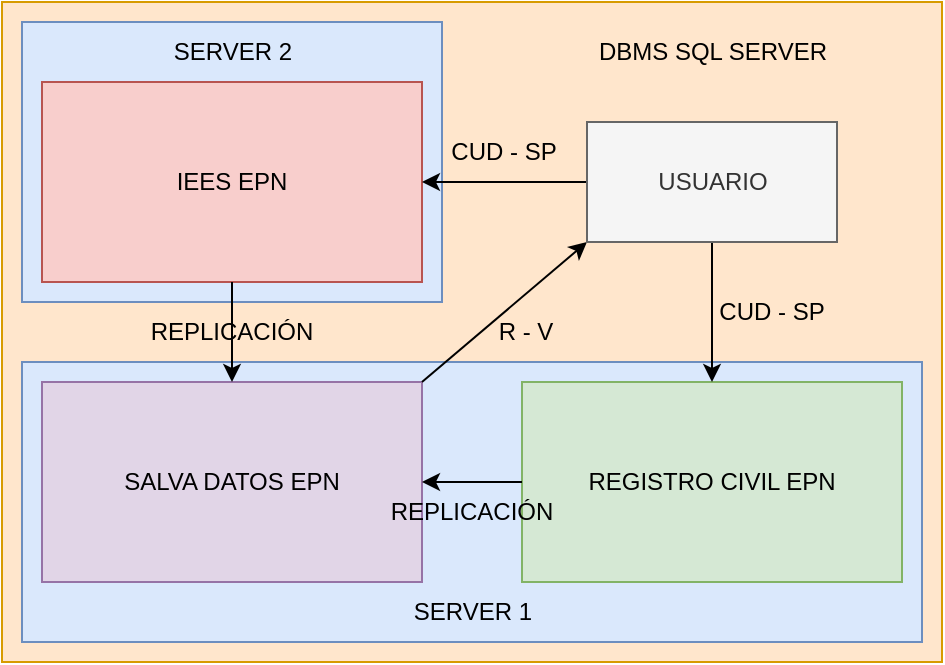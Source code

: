 <mxfile version="20.8.11" type="github">
  <diagram name="Página-1" id="j46jzVqndim7YiPv-vWQ">
    <mxGraphModel dx="1004" dy="541" grid="1" gridSize="10" guides="1" tooltips="1" connect="1" arrows="1" fold="1" page="1" pageScale="1" pageWidth="827" pageHeight="1169" math="0" shadow="0">
      <root>
        <mxCell id="0" />
        <mxCell id="1" parent="0" />
        <mxCell id="LDof8tzRTgc4GDaBqDrw-20" value="" style="rounded=0;whiteSpace=wrap;html=1;fillColor=#ffe6cc;strokeColor=#d79b00;" vertex="1" parent="1">
          <mxGeometry x="180" y="100" width="470" height="330" as="geometry" />
        </mxCell>
        <mxCell id="LDof8tzRTgc4GDaBqDrw-16" value="" style="rounded=0;whiteSpace=wrap;html=1;fillColor=#dae8fc;strokeColor=#6c8ebf;" vertex="1" parent="1">
          <mxGeometry x="190" y="110" width="210" height="140" as="geometry" />
        </mxCell>
        <mxCell id="LDof8tzRTgc4GDaBqDrw-14" value="" style="rounded=0;whiteSpace=wrap;html=1;fillColor=#dae8fc;strokeColor=#6c8ebf;" vertex="1" parent="1">
          <mxGeometry x="190" y="280" width="450" height="140" as="geometry" />
        </mxCell>
        <mxCell id="LDof8tzRTgc4GDaBqDrw-5" value="IEES EPN" style="rounded=0;whiteSpace=wrap;html=1;fillColor=#f8cecc;strokeColor=#b85450;" vertex="1" parent="1">
          <mxGeometry x="200" y="140" width="190" height="100" as="geometry" />
        </mxCell>
        <mxCell id="LDof8tzRTgc4GDaBqDrw-7" value="SALVA DATOS EPN" style="rounded=0;whiteSpace=wrap;html=1;fillColor=#e1d5e7;strokeColor=#9673a6;" vertex="1" parent="1">
          <mxGeometry x="200" y="290" width="190" height="100" as="geometry" />
        </mxCell>
        <mxCell id="LDof8tzRTgc4GDaBqDrw-6" value="REGISTRO CIVIL EPN" style="rounded=0;whiteSpace=wrap;html=1;fillColor=#d5e8d4;strokeColor=#82b366;" vertex="1" parent="1">
          <mxGeometry x="440" y="290" width="190" height="100" as="geometry" />
        </mxCell>
        <mxCell id="LDof8tzRTgc4GDaBqDrw-17" value="" style="endArrow=classic;html=1;rounded=0;exitX=0.5;exitY=1;exitDx=0;exitDy=0;entryX=0.5;entryY=0;entryDx=0;entryDy=0;" edge="1" parent="1" source="LDof8tzRTgc4GDaBqDrw-5" target="LDof8tzRTgc4GDaBqDrw-7">
          <mxGeometry width="50" height="50" relative="1" as="geometry">
            <mxPoint x="390" y="370" as="sourcePoint" />
            <mxPoint x="440" y="320" as="targetPoint" />
          </mxGeometry>
        </mxCell>
        <mxCell id="LDof8tzRTgc4GDaBqDrw-18" value="" style="endArrow=classic;html=1;rounded=0;exitX=0;exitY=0.5;exitDx=0;exitDy=0;entryX=1;entryY=0.5;entryDx=0;entryDy=0;" edge="1" parent="1" source="LDof8tzRTgc4GDaBqDrw-6" target="LDof8tzRTgc4GDaBqDrw-7">
          <mxGeometry width="50" height="50" relative="1" as="geometry">
            <mxPoint x="390" y="370" as="sourcePoint" />
            <mxPoint x="440" y="320" as="targetPoint" />
          </mxGeometry>
        </mxCell>
        <mxCell id="LDof8tzRTgc4GDaBqDrw-12" value="REPLICACIÓN" style="text;strokeColor=none;align=center;fillColor=none;html=1;verticalAlign=middle;whiteSpace=wrap;rounded=0;" vertex="1" parent="1">
          <mxGeometry x="385" y="340" width="60" height="30" as="geometry" />
        </mxCell>
        <mxCell id="LDof8tzRTgc4GDaBqDrw-19" value="REPLICACIÓN" style="text;strokeColor=none;align=center;fillColor=none;html=1;verticalAlign=middle;whiteSpace=wrap;rounded=0;" vertex="1" parent="1">
          <mxGeometry x="265" y="250" width="60" height="30" as="geometry" />
        </mxCell>
        <mxCell id="LDof8tzRTgc4GDaBqDrw-21" value="DBMS SQL SERVER" style="text;strokeColor=none;align=center;fillColor=none;html=1;verticalAlign=middle;whiteSpace=wrap;rounded=0;" vertex="1" parent="1">
          <mxGeometry x="463.75" y="110" width="142.5" height="30" as="geometry" />
        </mxCell>
        <mxCell id="LDof8tzRTgc4GDaBqDrw-30" style="rounded=0;orthogonalLoop=1;jettySize=auto;html=1;exitX=1;exitY=0;exitDx=0;exitDy=0;entryX=0;entryY=1;entryDx=0;entryDy=0;" edge="1" parent="1" source="LDof8tzRTgc4GDaBqDrw-7" target="LDof8tzRTgc4GDaBqDrw-27">
          <mxGeometry relative="1" as="geometry" />
        </mxCell>
        <mxCell id="LDof8tzRTgc4GDaBqDrw-22" value="SERVER 1" style="text;strokeColor=none;align=center;fillColor=none;html=1;verticalAlign=middle;whiteSpace=wrap;rounded=0;" vertex="1" parent="1">
          <mxGeometry x="382.5" y="390" width="65" height="30" as="geometry" />
        </mxCell>
        <mxCell id="LDof8tzRTgc4GDaBqDrw-24" value="SERVER 2" style="text;strokeColor=none;align=center;fillColor=none;html=1;verticalAlign=middle;whiteSpace=wrap;rounded=0;" vertex="1" parent="1">
          <mxGeometry x="262.5" y="110" width="65" height="30" as="geometry" />
        </mxCell>
        <mxCell id="LDof8tzRTgc4GDaBqDrw-28" style="edgeStyle=orthogonalEdgeStyle;rounded=0;orthogonalLoop=1;jettySize=auto;html=1;entryX=0.5;entryY=0;entryDx=0;entryDy=0;" edge="1" parent="1" source="LDof8tzRTgc4GDaBqDrw-27" target="LDof8tzRTgc4GDaBqDrw-6">
          <mxGeometry relative="1" as="geometry" />
        </mxCell>
        <mxCell id="LDof8tzRTgc4GDaBqDrw-29" style="edgeStyle=orthogonalEdgeStyle;rounded=0;orthogonalLoop=1;jettySize=auto;html=1;exitX=0;exitY=0.5;exitDx=0;exitDy=0;entryX=1;entryY=0.5;entryDx=0;entryDy=0;" edge="1" parent="1" source="LDof8tzRTgc4GDaBqDrw-27" target="LDof8tzRTgc4GDaBqDrw-5">
          <mxGeometry relative="1" as="geometry" />
        </mxCell>
        <mxCell id="LDof8tzRTgc4GDaBqDrw-27" value="USUARIO" style="rounded=0;whiteSpace=wrap;html=1;fillColor=#f5f5f5;fontColor=#333333;strokeColor=#666666;" vertex="1" parent="1">
          <mxGeometry x="472.5" y="160" width="125" height="60" as="geometry" />
        </mxCell>
        <mxCell id="LDof8tzRTgc4GDaBqDrw-31" value="CUD - SP" style="text;strokeColor=none;align=center;fillColor=none;html=1;verticalAlign=middle;whiteSpace=wrap;rounded=0;" vertex="1" parent="1">
          <mxGeometry x="401" y="160" width="60" height="30" as="geometry" />
        </mxCell>
        <mxCell id="LDof8tzRTgc4GDaBqDrw-32" value="CUD - SP" style="text;strokeColor=none;align=center;fillColor=none;html=1;verticalAlign=middle;whiteSpace=wrap;rounded=0;" vertex="1" parent="1">
          <mxGeometry x="534.5" y="240" width="60" height="30" as="geometry" />
        </mxCell>
        <mxCell id="LDof8tzRTgc4GDaBqDrw-33" value="R - V" style="text;strokeColor=none;align=center;fillColor=none;html=1;verticalAlign=middle;whiteSpace=wrap;rounded=0;" vertex="1" parent="1">
          <mxGeometry x="411.75" y="250" width="60" height="30" as="geometry" />
        </mxCell>
      </root>
    </mxGraphModel>
  </diagram>
</mxfile>
